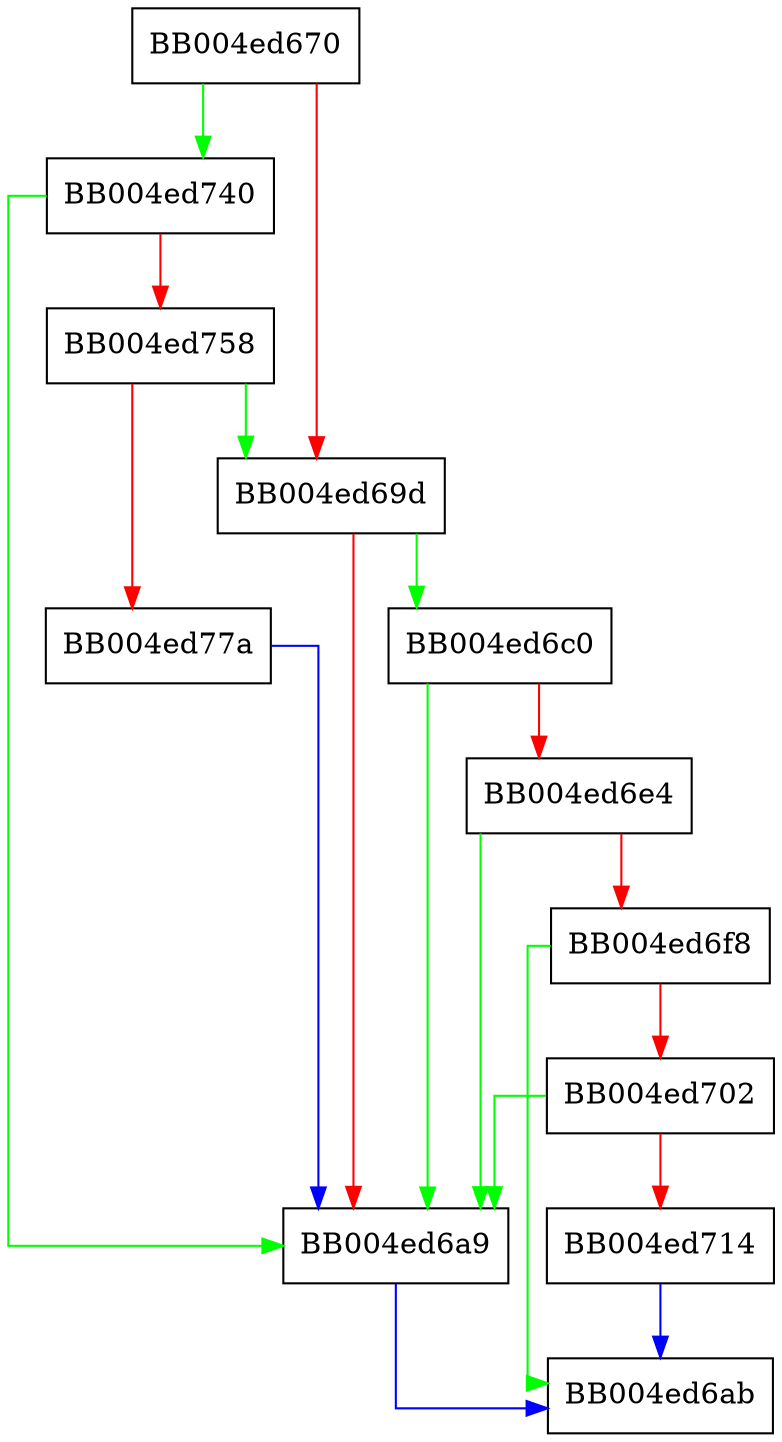 digraph create_synthetic_message_hash {
  node [shape="box"];
  graph [splines=ortho];
  BB004ed670 -> BB004ed740 [color="green"];
  BB004ed670 -> BB004ed69d [color="red"];
  BB004ed69d -> BB004ed6c0 [color="green"];
  BB004ed69d -> BB004ed6a9 [color="red"];
  BB004ed6a9 -> BB004ed6ab [color="blue"];
  BB004ed6c0 -> BB004ed6a9 [color="green"];
  BB004ed6c0 -> BB004ed6e4 [color="red"];
  BB004ed6e4 -> BB004ed6a9 [color="green"];
  BB004ed6e4 -> BB004ed6f8 [color="red"];
  BB004ed6f8 -> BB004ed6ab [color="green"];
  BB004ed6f8 -> BB004ed702 [color="red"];
  BB004ed702 -> BB004ed6a9 [color="green"];
  BB004ed702 -> BB004ed714 [color="red"];
  BB004ed714 -> BB004ed6ab [color="blue"];
  BB004ed740 -> BB004ed6a9 [color="green"];
  BB004ed740 -> BB004ed758 [color="red"];
  BB004ed758 -> BB004ed69d [color="green"];
  BB004ed758 -> BB004ed77a [color="red"];
  BB004ed77a -> BB004ed6a9 [color="blue"];
}